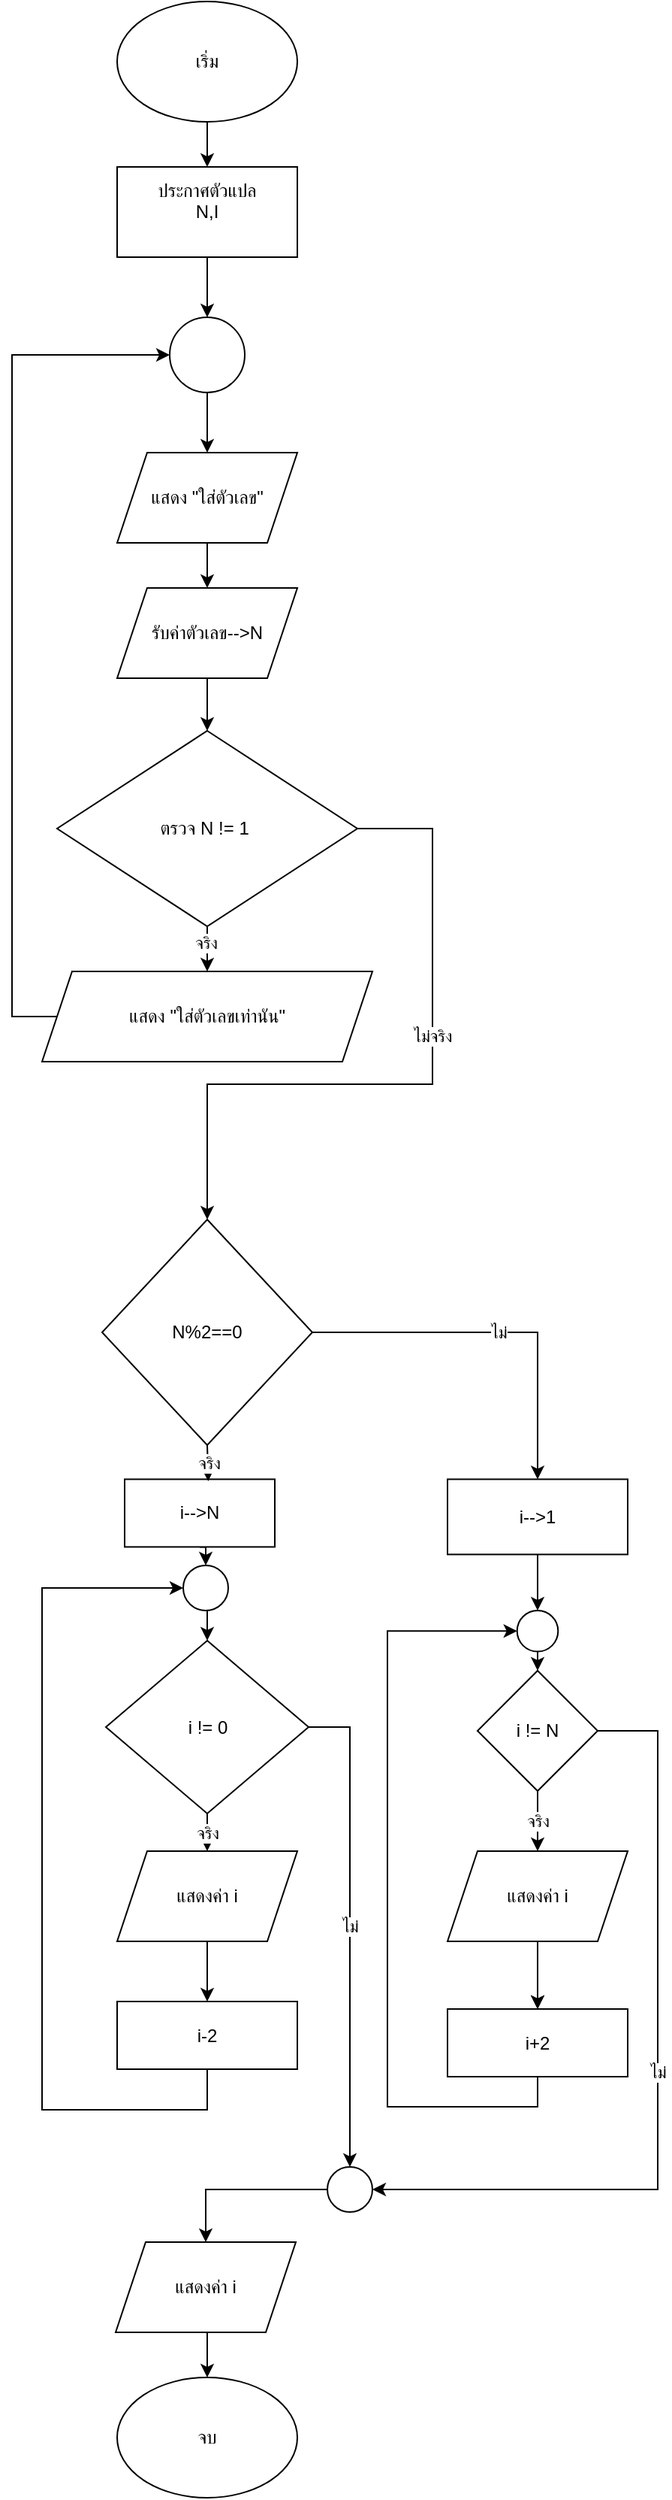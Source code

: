 <mxfile version="28.0.6">
  <diagram name="หน้า-1" id="5H7xdaNCP92vmXxPISz6">
    <mxGraphModel grid="1" page="1" gridSize="10" guides="1" tooltips="1" connect="1" arrows="1" fold="1" pageScale="1" pageWidth="827" pageHeight="1169" math="0" shadow="0">
      <root>
        <mxCell id="0" />
        <mxCell id="1" parent="0" />
        <mxCell id="FcBBgY3FB6724kL38ytQ-11" style="edgeStyle=orthogonalEdgeStyle;rounded=0;orthogonalLoop=1;jettySize=auto;html=1;exitX=0.5;exitY=1;exitDx=0;exitDy=0;entryX=0.5;entryY=0;entryDx=0;entryDy=0;" edge="1" parent="1" source="FcBBgY3FB6724kL38ytQ-1" target="FcBBgY3FB6724kL38ytQ-3">
          <mxGeometry relative="1" as="geometry" />
        </mxCell>
        <mxCell id="FcBBgY3FB6724kL38ytQ-1" value="เริ่ม" style="ellipse;whiteSpace=wrap;html=1;" vertex="1" parent="1">
          <mxGeometry x="340" y="-90" width="120" height="80" as="geometry" />
        </mxCell>
        <mxCell id="ppMsO4kj1laOj9p3sjdN-26" style="edgeStyle=orthogonalEdgeStyle;rounded=0;orthogonalLoop=1;jettySize=auto;html=1;exitX=0.5;exitY=1;exitDx=0;exitDy=0;entryX=0.5;entryY=0;entryDx=0;entryDy=0;" edge="1" parent="1" source="FcBBgY3FB6724kL38ytQ-2" target="ppMsO4kj1laOj9p3sjdN-22">
          <mxGeometry relative="1" as="geometry" />
        </mxCell>
        <mxCell id="FcBBgY3FB6724kL38ytQ-2" value="รับค่าตัวเลข--&amp;gt;N" style="shape=parallelogram;perimeter=parallelogramPerimeter;whiteSpace=wrap;html=1;fixedSize=1;" vertex="1" parent="1">
          <mxGeometry x="340" y="300" width="120" height="60" as="geometry" />
        </mxCell>
        <mxCell id="ppMsO4kj1laOj9p3sjdN-34" style="edgeStyle=orthogonalEdgeStyle;rounded=0;orthogonalLoop=1;jettySize=auto;html=1;exitX=0.5;exitY=1;exitDx=0;exitDy=0;entryX=0.5;entryY=0;entryDx=0;entryDy=0;" edge="1" parent="1" source="FcBBgY3FB6724kL38ytQ-3" target="ppMsO4kj1laOj9p3sjdN-32">
          <mxGeometry relative="1" as="geometry" />
        </mxCell>
        <mxCell id="FcBBgY3FB6724kL38ytQ-3" value="ประกาศตัวแปล&lt;div&gt;N,I&lt;/div&gt;&lt;div&gt;&lt;br&gt;&lt;/div&gt;" style="rounded=0;whiteSpace=wrap;html=1;" vertex="1" parent="1">
          <mxGeometry x="340" y="20" width="120" height="60" as="geometry" />
        </mxCell>
        <mxCell id="ppMsO4kj1laOj9p3sjdN-54" value="ไม่" style="edgeStyle=orthogonalEdgeStyle;rounded=0;orthogonalLoop=1;jettySize=auto;html=1;exitX=1;exitY=0.5;exitDx=0;exitDy=0;entryX=0.5;entryY=0;entryDx=0;entryDy=0;" edge="1" parent="1" source="FcBBgY3FB6724kL38ytQ-5" target="FcBBgY3FB6724kL38ytQ-31">
          <mxGeometry relative="1" as="geometry">
            <mxPoint x="660" y="890" as="targetPoint" />
          </mxGeometry>
        </mxCell>
        <mxCell id="FcBBgY3FB6724kL38ytQ-5" value="N%2==0" style="rhombus;whiteSpace=wrap;html=1;" vertex="1" parent="1">
          <mxGeometry x="330" y="720" width="140" height="150" as="geometry" />
        </mxCell>
        <mxCell id="ppMsO4kj1laOj9p3sjdN-44" style="edgeStyle=orthogonalEdgeStyle;rounded=0;orthogonalLoop=1;jettySize=auto;html=1;exitX=0.5;exitY=1;exitDx=0;exitDy=0;entryX=0;entryY=0.5;entryDx=0;entryDy=0;" edge="1" parent="1" source="FcBBgY3FB6724kL38ytQ-6" target="ppMsO4kj1laOj9p3sjdN-45">
          <mxGeometry relative="1" as="geometry">
            <mxPoint x="280" y="930.004" as="targetPoint" />
            <Array as="points">
              <mxPoint x="400" y="1312" />
              <mxPoint x="290" y="1312" />
              <mxPoint x="290" y="965" />
            </Array>
          </mxGeometry>
        </mxCell>
        <mxCell id="FcBBgY3FB6724kL38ytQ-6" value="i-2" style="rounded=0;whiteSpace=wrap;html=1;" vertex="1" parent="1">
          <mxGeometry x="340" y="1240" width="120" height="45" as="geometry" />
        </mxCell>
        <mxCell id="ppMsO4kj1laOj9p3sjdN-6" style="edgeStyle=orthogonalEdgeStyle;rounded=0;orthogonalLoop=1;jettySize=auto;html=1;exitX=0.5;exitY=1;exitDx=0;exitDy=0;entryX=0.5;entryY=0;entryDx=0;entryDy=0;" edge="1" parent="1" source="FcBBgY3FB6724kL38ytQ-7" target="FcBBgY3FB6724kL38ytQ-6">
          <mxGeometry relative="1" as="geometry" />
        </mxCell>
        <mxCell id="FcBBgY3FB6724kL38ytQ-7" value="แสดงค่า i" style="shape=parallelogram;perimeter=parallelogramPerimeter;whiteSpace=wrap;html=1;fixedSize=1;" vertex="1" parent="1">
          <mxGeometry x="340" y="1140" width="120" height="60" as="geometry" />
        </mxCell>
        <mxCell id="FcBBgY3FB6724kL38ytQ-13" style="edgeStyle=orthogonalEdgeStyle;rounded=0;orthogonalLoop=1;jettySize=auto;html=1;exitX=0.5;exitY=1;exitDx=0;exitDy=0;entryX=0.5;entryY=0;entryDx=0;entryDy=0;" edge="1" parent="1" source="FcBBgY3FB6724kL38ytQ-8" target="FcBBgY3FB6724kL38ytQ-2">
          <mxGeometry relative="1" as="geometry" />
        </mxCell>
        <mxCell id="FcBBgY3FB6724kL38ytQ-8" value="แสดง &quot;ใส่ตัวเลข&quot;" style="shape=parallelogram;perimeter=parallelogramPerimeter;whiteSpace=wrap;html=1;fixedSize=1;" vertex="1" parent="1">
          <mxGeometry x="340" y="210" width="120" height="60" as="geometry" />
        </mxCell>
        <mxCell id="ppMsO4kj1laOj9p3sjdN-69" style="edgeStyle=orthogonalEdgeStyle;rounded=0;orthogonalLoop=1;jettySize=auto;html=1;exitX=0.5;exitY=1;exitDx=0;exitDy=0;entryX=0.5;entryY=0;entryDx=0;entryDy=0;" edge="1" parent="1" source="FcBBgY3FB6724kL38ytQ-31" target="ppMsO4kj1laOj9p3sjdN-52">
          <mxGeometry relative="1" as="geometry" />
        </mxCell>
        <mxCell id="FcBBgY3FB6724kL38ytQ-31" value="i--&amp;gt;1" style="rounded=0;whiteSpace=wrap;html=1;" vertex="1" parent="1">
          <mxGeometry x="560" y="892.71" width="120" height="50" as="geometry" />
        </mxCell>
        <mxCell id="ppMsO4kj1laOj9p3sjdN-51" style="edgeStyle=orthogonalEdgeStyle;rounded=0;orthogonalLoop=1;jettySize=auto;html=1;exitX=0.5;exitY=1;exitDx=0;exitDy=0;entryX=0;entryY=0.5;entryDx=0;entryDy=0;" edge="1" parent="1" source="FcBBgY3FB6724kL38ytQ-32" target="ppMsO4kj1laOj9p3sjdN-52">
          <mxGeometry relative="1" as="geometry">
            <mxPoint x="520" y="900" as="targetPoint" />
            <Array as="points">
              <mxPoint x="620" y="1310" />
              <mxPoint x="520" y="1310" />
              <mxPoint x="520" y="994" />
            </Array>
          </mxGeometry>
        </mxCell>
        <mxCell id="FcBBgY3FB6724kL38ytQ-32" value="i+2" style="rounded=0;whiteSpace=wrap;html=1;" vertex="1" parent="1">
          <mxGeometry x="560" y="1245" width="120" height="45" as="geometry" />
        </mxCell>
        <mxCell id="FcBBgY3FB6724kL38ytQ-33" style="edgeStyle=orthogonalEdgeStyle;rounded=0;orthogonalLoop=1;jettySize=auto;html=1;exitX=0.5;exitY=1;exitDx=0;exitDy=0;entryX=0.5;entryY=0;entryDx=0;entryDy=0;" edge="1" parent="1" source="FcBBgY3FB6724kL38ytQ-34" target="FcBBgY3FB6724kL38ytQ-32">
          <mxGeometry relative="1" as="geometry" />
        </mxCell>
        <mxCell id="FcBBgY3FB6724kL38ytQ-36" style="edgeStyle=orthogonalEdgeStyle;rounded=0;orthogonalLoop=1;jettySize=auto;html=1;exitX=0.5;exitY=1;exitDx=0;exitDy=0;" edge="1" parent="1" source="FcBBgY3FB6724kL38ytQ-34">
          <mxGeometry relative="1" as="geometry">
            <mxPoint x="620" y="1245" as="targetPoint" />
          </mxGeometry>
        </mxCell>
        <mxCell id="FcBBgY3FB6724kL38ytQ-34" value="แสดงค่า i" style="shape=parallelogram;perimeter=parallelogramPerimeter;whiteSpace=wrap;html=1;fixedSize=1;" vertex="1" parent="1">
          <mxGeometry x="560" y="1140" width="120" height="60" as="geometry" />
        </mxCell>
        <mxCell id="FcBBgY3FB6724kL38ytQ-44" value="จบ" style="ellipse;whiteSpace=wrap;html=1;" vertex="1" parent="1">
          <mxGeometry x="340" y="1490" width="120" height="80" as="geometry" />
        </mxCell>
        <mxCell id="ppMsO4kj1laOj9p3sjdN-59" style="edgeStyle=orthogonalEdgeStyle;rounded=0;orthogonalLoop=1;jettySize=auto;html=1;exitX=0.5;exitY=1;exitDx=0;exitDy=0;entryX=0.5;entryY=0;entryDx=0;entryDy=0;" edge="1" parent="1" source="ppMsO4kj1laOj9p3sjdN-2" target="ppMsO4kj1laOj9p3sjdN-45">
          <mxGeometry relative="1" as="geometry" />
        </mxCell>
        <mxCell id="ppMsO4kj1laOj9p3sjdN-2" value="i--&amp;gt;N" style="rounded=0;whiteSpace=wrap;html=1;" vertex="1" parent="1">
          <mxGeometry x="345" y="892.71" width="100" height="45" as="geometry" />
        </mxCell>
        <mxCell id="ppMsO4kj1laOj9p3sjdN-27" style="edgeStyle=orthogonalEdgeStyle;rounded=0;orthogonalLoop=1;jettySize=auto;html=1;exitX=0.5;exitY=1;exitDx=0;exitDy=0;entryX=0.5;entryY=0;entryDx=0;entryDy=0;" edge="1" parent="1" source="ppMsO4kj1laOj9p3sjdN-22" target="ppMsO4kj1laOj9p3sjdN-25">
          <mxGeometry relative="1" as="geometry" />
        </mxCell>
        <mxCell id="ppMsO4kj1laOj9p3sjdN-28" value="จริง" style="edgeLabel;html=1;align=center;verticalAlign=middle;resizable=0;points=[];" connectable="0" vertex="1" parent="ppMsO4kj1laOj9p3sjdN-27">
          <mxGeometry x="-0.274" y="-1" relative="1" as="geometry">
            <mxPoint as="offset" />
          </mxGeometry>
        </mxCell>
        <mxCell id="ppMsO4kj1laOj9p3sjdN-30" style="edgeStyle=orthogonalEdgeStyle;rounded=0;orthogonalLoop=1;jettySize=auto;html=1;exitX=1;exitY=0.5;exitDx=0;exitDy=0;entryX=0.5;entryY=0;entryDx=0;entryDy=0;" edge="1" parent="1" source="ppMsO4kj1laOj9p3sjdN-22" target="FcBBgY3FB6724kL38ytQ-5">
          <mxGeometry relative="1" as="geometry">
            <mxPoint x="400" y="650" as="targetPoint" />
            <Array as="points">
              <mxPoint x="550" y="460" />
              <mxPoint x="550" y="630" />
              <mxPoint x="400" y="630" />
            </Array>
          </mxGeometry>
        </mxCell>
        <mxCell id="ppMsO4kj1laOj9p3sjdN-31" value="ไม่จริง" style="edgeLabel;html=1;align=center;verticalAlign=middle;resizable=0;points=[];" connectable="0" vertex="1" parent="ppMsO4kj1laOj9p3sjdN-30">
          <mxGeometry x="-0.183" relative="1" as="geometry">
            <mxPoint as="offset" />
          </mxGeometry>
        </mxCell>
        <mxCell id="ppMsO4kj1laOj9p3sjdN-22" value="ตรวจ N != 1&amp;nbsp;" style="rhombus;whiteSpace=wrap;html=1;" vertex="1" parent="1">
          <mxGeometry x="300" y="395" width="200" height="130" as="geometry" />
        </mxCell>
        <mxCell id="ppMsO4kj1laOj9p3sjdN-36" style="edgeStyle=orthogonalEdgeStyle;rounded=0;orthogonalLoop=1;jettySize=auto;html=1;exitX=0;exitY=0.5;exitDx=0;exitDy=0;entryX=0;entryY=0.5;entryDx=0;entryDy=0;" edge="1" parent="1" source="ppMsO4kj1laOj9p3sjdN-25" target="ppMsO4kj1laOj9p3sjdN-32">
          <mxGeometry relative="1" as="geometry">
            <Array as="points">
              <mxPoint x="270" y="585" />
              <mxPoint x="270" y="145" />
            </Array>
          </mxGeometry>
        </mxCell>
        <mxCell id="ppMsO4kj1laOj9p3sjdN-25" value="แสดง &quot;ใส่ตัวเลขเท่านัน&quot;" style="shape=parallelogram;perimeter=parallelogramPerimeter;whiteSpace=wrap;html=1;fixedSize=1;" vertex="1" parent="1">
          <mxGeometry x="290" y="555" width="220" height="60" as="geometry" />
        </mxCell>
        <mxCell id="ppMsO4kj1laOj9p3sjdN-35" style="edgeStyle=orthogonalEdgeStyle;rounded=0;orthogonalLoop=1;jettySize=auto;html=1;exitX=0.5;exitY=1;exitDx=0;exitDy=0;entryX=0.5;entryY=0;entryDx=0;entryDy=0;" edge="1" parent="1" source="ppMsO4kj1laOj9p3sjdN-32" target="FcBBgY3FB6724kL38ytQ-8">
          <mxGeometry relative="1" as="geometry" />
        </mxCell>
        <mxCell id="ppMsO4kj1laOj9p3sjdN-32" value="" style="ellipse;whiteSpace=wrap;html=1;aspect=fixed;" vertex="1" parent="1">
          <mxGeometry x="375" y="120" width="50" height="50" as="geometry" />
        </mxCell>
        <mxCell id="ppMsO4kj1laOj9p3sjdN-62" value="จริง" style="edgeStyle=orthogonalEdgeStyle;rounded=0;orthogonalLoop=1;jettySize=auto;html=1;exitX=0.5;exitY=1;exitDx=0;exitDy=0;entryX=0.5;entryY=0;entryDx=0;entryDy=0;" edge="1" parent="1" source="ppMsO4kj1laOj9p3sjdN-41" target="FcBBgY3FB6724kL38ytQ-7">
          <mxGeometry relative="1" as="geometry" />
        </mxCell>
        <mxCell id="ppMsO4kj1laOj9p3sjdN-77" value="ไม่" style="edgeStyle=orthogonalEdgeStyle;rounded=0;orthogonalLoop=1;jettySize=auto;html=1;exitX=1;exitY=0.5;exitDx=0;exitDy=0;entryX=0.5;entryY=0;entryDx=0;entryDy=0;" edge="1" parent="1" source="ppMsO4kj1laOj9p3sjdN-41" target="ppMsO4kj1laOj9p3sjdN-76">
          <mxGeometry relative="1" as="geometry" />
        </mxCell>
        <mxCell id="ppMsO4kj1laOj9p3sjdN-41" value="i != 0" style="rhombus;whiteSpace=wrap;html=1;" vertex="1" parent="1">
          <mxGeometry x="332.5" y="1000" width="135" height="115" as="geometry" />
        </mxCell>
        <mxCell id="ppMsO4kj1laOj9p3sjdN-61" style="edgeStyle=orthogonalEdgeStyle;rounded=0;orthogonalLoop=1;jettySize=auto;html=1;exitX=0.5;exitY=1;exitDx=0;exitDy=0;entryX=0.5;entryY=0;entryDx=0;entryDy=0;" edge="1" parent="1" source="ppMsO4kj1laOj9p3sjdN-45" target="ppMsO4kj1laOj9p3sjdN-41">
          <mxGeometry relative="1" as="geometry" />
        </mxCell>
        <mxCell id="ppMsO4kj1laOj9p3sjdN-45" value="" style="ellipse;whiteSpace=wrap;html=1;aspect=fixed;" vertex="1" parent="1">
          <mxGeometry x="384" y="950" width="30" height="30" as="geometry" />
        </mxCell>
        <mxCell id="ppMsO4kj1laOj9p3sjdN-67" value="จริง" style="edgeStyle=orthogonalEdgeStyle;rounded=0;orthogonalLoop=1;jettySize=auto;html=1;exitX=0.5;exitY=1;exitDx=0;exitDy=0;entryX=0.5;entryY=0;entryDx=0;entryDy=0;" edge="1" parent="1" source="ppMsO4kj1laOj9p3sjdN-49" target="FcBBgY3FB6724kL38ytQ-34">
          <mxGeometry relative="1" as="geometry" />
        </mxCell>
        <mxCell id="ppMsO4kj1laOj9p3sjdN-78" value="ไม่" style="edgeStyle=orthogonalEdgeStyle;rounded=0;orthogonalLoop=1;jettySize=auto;html=1;exitX=1;exitY=0.5;exitDx=0;exitDy=0;entryX=1;entryY=0.5;entryDx=0;entryDy=0;" edge="1" parent="1" source="ppMsO4kj1laOj9p3sjdN-49" target="ppMsO4kj1laOj9p3sjdN-76">
          <mxGeometry relative="1" as="geometry">
            <Array as="points">
              <mxPoint x="700" y="1060" />
              <mxPoint x="700" y="1365" />
            </Array>
          </mxGeometry>
        </mxCell>
        <mxCell id="ppMsO4kj1laOj9p3sjdN-49" value="i != N" style="rhombus;whiteSpace=wrap;html=1;" vertex="1" parent="1">
          <mxGeometry x="579.99" y="1020" width="80" height="80" as="geometry" />
        </mxCell>
        <mxCell id="ppMsO4kj1laOj9p3sjdN-68" style="edgeStyle=orthogonalEdgeStyle;rounded=0;orthogonalLoop=1;jettySize=auto;html=1;exitX=0.5;exitY=1;exitDx=0;exitDy=0;entryX=0.5;entryY=0;entryDx=0;entryDy=0;" edge="1" parent="1" source="ppMsO4kj1laOj9p3sjdN-52" target="ppMsO4kj1laOj9p3sjdN-49">
          <mxGeometry relative="1" as="geometry" />
        </mxCell>
        <mxCell id="ppMsO4kj1laOj9p3sjdN-52" value="" style="ellipse;whiteSpace=wrap;html=1;aspect=fixed;" vertex="1" parent="1">
          <mxGeometry x="606.35" y="980" width="27.29" height="27.29" as="geometry" />
        </mxCell>
        <mxCell id="ppMsO4kj1laOj9p3sjdN-60" value="จริง" style="edgeStyle=orthogonalEdgeStyle;rounded=0;orthogonalLoop=1;jettySize=auto;html=1;exitX=0.5;exitY=1;exitDx=0;exitDy=0;entryX=0.557;entryY=0.029;entryDx=0;entryDy=0;entryPerimeter=0;" edge="1" parent="1" source="FcBBgY3FB6724kL38ytQ-5" target="ppMsO4kj1laOj9p3sjdN-2">
          <mxGeometry relative="1" as="geometry" />
        </mxCell>
        <mxCell id="ppMsO4kj1laOj9p3sjdN-80" style="edgeStyle=orthogonalEdgeStyle;rounded=0;orthogonalLoop=1;jettySize=auto;html=1;exitX=0.5;exitY=1;exitDx=0;exitDy=0;entryX=0.5;entryY=0;entryDx=0;entryDy=0;" edge="1" parent="1" source="ppMsO4kj1laOj9p3sjdN-72" target="FcBBgY3FB6724kL38ytQ-44">
          <mxGeometry relative="1" as="geometry" />
        </mxCell>
        <mxCell id="ppMsO4kj1laOj9p3sjdN-72" value="แสดงค่า i" style="shape=parallelogram;perimeter=parallelogramPerimeter;whiteSpace=wrap;html=1;fixedSize=1;" vertex="1" parent="1">
          <mxGeometry x="339" y="1400" width="120" height="60" as="geometry" />
        </mxCell>
        <mxCell id="ppMsO4kj1laOj9p3sjdN-79" style="edgeStyle=orthogonalEdgeStyle;rounded=0;orthogonalLoop=1;jettySize=auto;html=1;exitX=0;exitY=0.5;exitDx=0;exitDy=0;entryX=0.5;entryY=0;entryDx=0;entryDy=0;" edge="1" parent="1" source="ppMsO4kj1laOj9p3sjdN-76" target="ppMsO4kj1laOj9p3sjdN-72">
          <mxGeometry relative="1" as="geometry" />
        </mxCell>
        <mxCell id="ppMsO4kj1laOj9p3sjdN-76" value="" style="ellipse;whiteSpace=wrap;html=1;aspect=fixed;" vertex="1" parent="1">
          <mxGeometry x="480" y="1350" width="30" height="30" as="geometry" />
        </mxCell>
      </root>
    </mxGraphModel>
  </diagram>
</mxfile>
